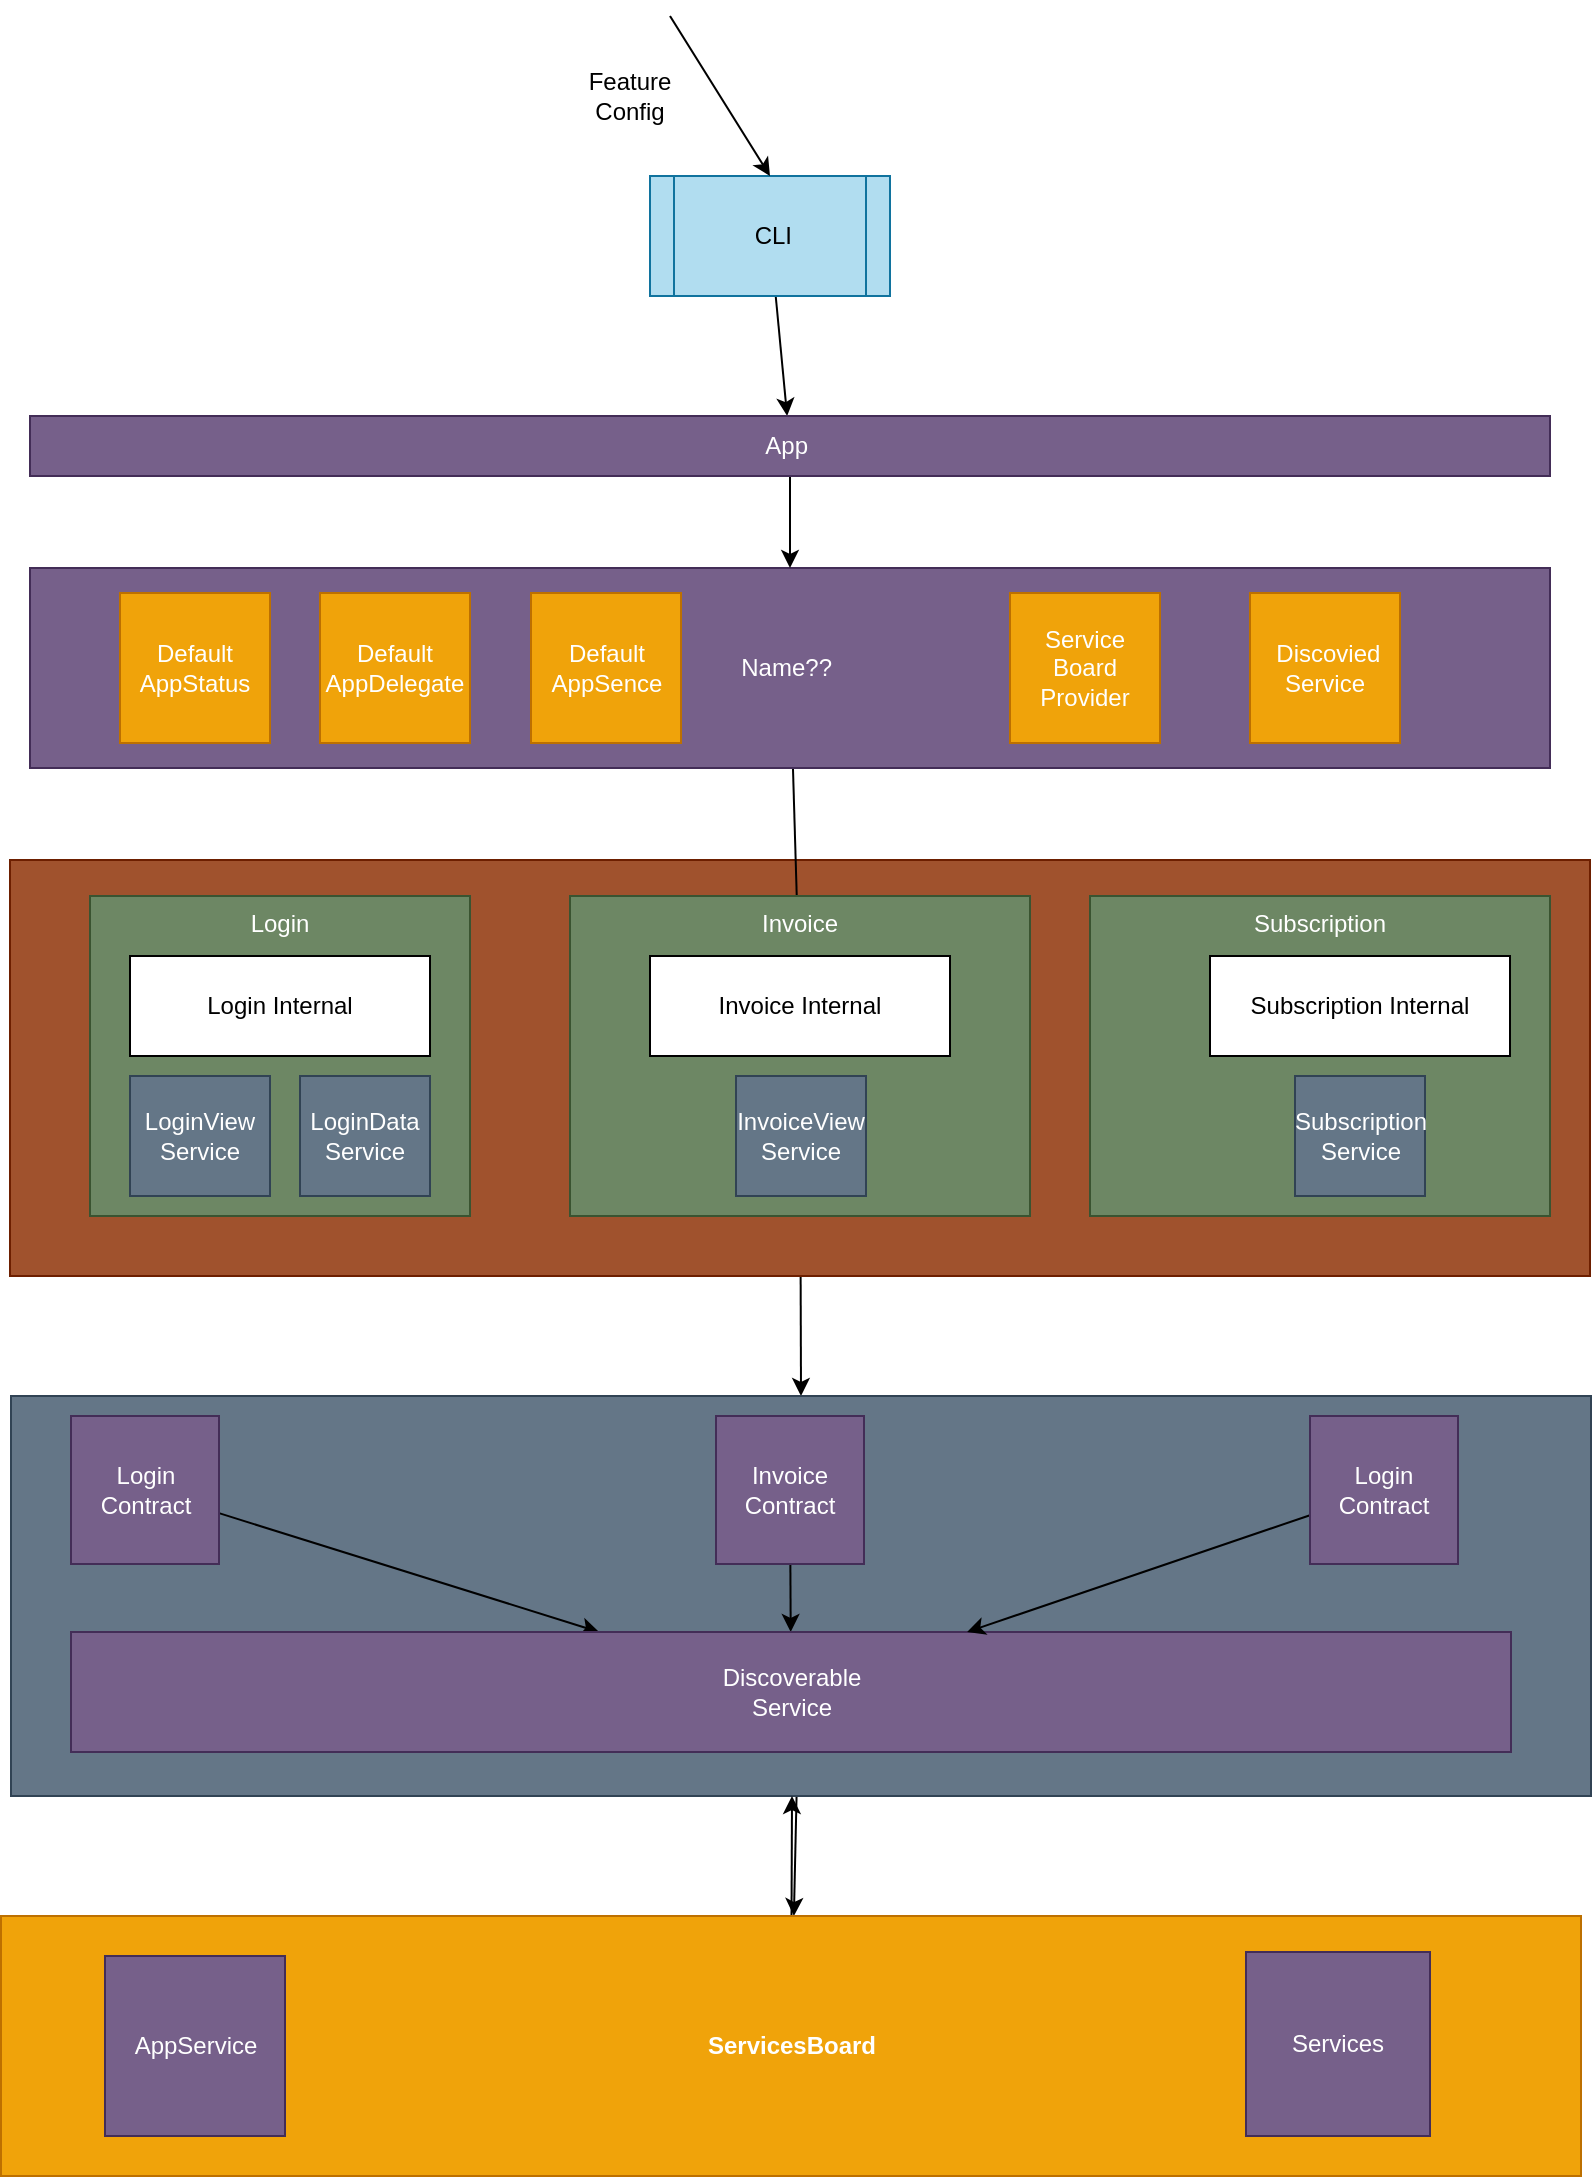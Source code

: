 <mxfile>
    <diagram id="x38oW-rwYkI-MGM0Nh5z" name="Page-1">
        <mxGraphModel dx="934" dy="2027" grid="1" gridSize="10" guides="1" tooltips="1" connect="1" arrows="1" fold="1" page="1" pageScale="1" pageWidth="850" pageHeight="1100" math="0" shadow="0">
            <root>
                <mxCell id="0"/>
                <mxCell id="1" parent="0"/>
                <mxCell id="63" value="" style="edgeStyle=none;html=1;entryX=0.5;entryY=0;entryDx=0;entryDy=0;" edge="1" parent="1" source="3" target="2">
                    <mxGeometry relative="1" as="geometry"/>
                </mxCell>
                <mxCell id="3" value="" style="rounded=0;whiteSpace=wrap;html=1;fillColor=#a0522d;strokeColor=#6D1F00;fontColor=#ffffff;" parent="1" vertex="1">
                    <mxGeometry x="30" y="12" width="790" height="208" as="geometry"/>
                </mxCell>
                <mxCell id="16" value="Login" style="rounded=0;whiteSpace=wrap;html=1;verticalAlign=top;fillColor=#6d8764;strokeColor=#3A5431;fontColor=#ffffff;" parent="1" vertex="1">
                    <mxGeometry x="70" y="30" width="190" height="160" as="geometry"/>
                </mxCell>
                <mxCell id="70" value="" style="edgeStyle=none;html=1;" edge="1" parent="1" source="2" target="7">
                    <mxGeometry relative="1" as="geometry"/>
                </mxCell>
                <mxCell id="2" value="" style="rounded=0;whiteSpace=wrap;html=1;fillColor=#647687;strokeColor=#314354;fontColor=#ffffff;" parent="1" vertex="1">
                    <mxGeometry x="30.5" y="280" width="790" height="200" as="geometry"/>
                </mxCell>
                <mxCell id="64" value="" style="edgeStyle=none;html=1;" edge="1" parent="1" source="7">
                    <mxGeometry relative="1" as="geometry">
                        <mxPoint x="421" y="480" as="targetPoint"/>
                    </mxGeometry>
                </mxCell>
                <mxCell id="7" value="&lt;b&gt;&lt;font color=&quot;#ffffff&quot;&gt;ServicesBoard&lt;/font&gt;&lt;/b&gt;" style="rounded=0;whiteSpace=wrap;html=1;fillColor=#f0a30a;strokeColor=#BD7000;fontColor=#000000;" parent="1" vertex="1">
                    <mxGeometry x="25.5" y="540" width="790" height="130" as="geometry"/>
                </mxCell>
                <mxCell id="62" value="" style="edgeStyle=none;html=1;" edge="1" parent="1" source="8" target="44">
                    <mxGeometry relative="1" as="geometry"/>
                </mxCell>
                <mxCell id="8" value="Name??&amp;nbsp;" style="rounded=0;whiteSpace=wrap;html=1;strokeColor=#432D57;fillColor=#76608a;fontColor=#ffffff;" parent="1" vertex="1">
                    <mxGeometry x="40" y="-134" width="760" height="100" as="geometry"/>
                </mxCell>
                <mxCell id="10" value="&lt;font color=&quot;#ffffff&quot;&gt;Default AppStatus&lt;br&gt;&lt;/font&gt;" style="whiteSpace=wrap;html=1;aspect=fixed;fillColor=#f0a30a;strokeColor=#BD7000;fontColor=#000000;" parent="1" vertex="1">
                    <mxGeometry x="85" y="-121.5" width="75" height="75" as="geometry"/>
                </mxCell>
                <mxCell id="12" value="" style="edgeStyle=none;html=1;" parent="1" source="11" target="58" edge="1">
                    <mxGeometry relative="1" as="geometry">
                        <mxPoint x="380" y="-180" as="targetPoint"/>
                    </mxGeometry>
                </mxCell>
                <mxCell id="11" value="&amp;nbsp;CLI" style="shape=process;whiteSpace=wrap;html=1;backgroundOutline=1;fillColor=#b1ddf0;strokeColor=#10739e;" parent="1" vertex="1">
                    <mxGeometry x="350" y="-330" width="120" height="60" as="geometry"/>
                </mxCell>
                <mxCell id="13" value="Feature Config" style="text;html=1;strokeColor=none;fillColor=none;align=center;verticalAlign=middle;whiteSpace=wrap;rounded=0;" parent="1" vertex="1">
                    <mxGeometry x="320" y="-380" width="40" height="20" as="geometry"/>
                </mxCell>
                <mxCell id="18" value="Invoice" style="rounded=0;whiteSpace=wrap;html=1;verticalAlign=top;fillColor=#6d8764;strokeColor=#3A5431;fontColor=#ffffff;" parent="1" vertex="1">
                    <mxGeometry x="310" y="30" width="230" height="160" as="geometry"/>
                </mxCell>
                <mxCell id="21" value="" style="endArrow=classic;html=1;entryX=0.5;entryY=0;entryDx=0;entryDy=0;" parent="1" edge="1" target="11">
                    <mxGeometry width="50" height="50" relative="1" as="geometry">
                        <mxPoint x="360" y="-410" as="sourcePoint"/>
                        <mxPoint x="360" y="-270" as="targetPoint"/>
                    </mxGeometry>
                </mxCell>
                <mxCell id="67" value="" style="edgeStyle=none;html=1;" edge="1" parent="1" source="25" target="52">
                    <mxGeometry relative="1" as="geometry"/>
                </mxCell>
                <mxCell id="25" value="Login&lt;br&gt;Contract" style="whiteSpace=wrap;html=1;aspect=fixed;fillColor=#76608a;strokeColor=#432D57;fontColor=#ffffff;" parent="1" vertex="1">
                    <mxGeometry x="60.5" y="290" width="74" height="74" as="geometry"/>
                </mxCell>
                <mxCell id="26" value="&lt;font color=&quot;#ffffff&quot;&gt;&amp;nbsp;Discovied&lt;br&gt;Service&lt;/font&gt;" style="whiteSpace=wrap;html=1;aspect=fixed;fillColor=#f0a30a;strokeColor=#BD7000;fontColor=#000000;" parent="1" vertex="1">
                    <mxGeometry x="650" y="-121.5" width="75" height="75" as="geometry"/>
                </mxCell>
                <mxCell id="68" value="" style="edgeStyle=none;html=1;" edge="1" parent="1" source="27" target="52">
                    <mxGeometry relative="1" as="geometry"/>
                </mxCell>
                <mxCell id="27" value="Invoice&lt;br&gt;Contract" style="whiteSpace=wrap;html=1;aspect=fixed;fillColor=#76608a;strokeColor=#432D57;fontColor=#ffffff;" parent="1" vertex="1">
                    <mxGeometry x="383" y="290" width="74" height="74" as="geometry"/>
                </mxCell>
                <mxCell id="40" value="LoginView&lt;br&gt;Service" style="rounded=0;whiteSpace=wrap;html=1;fillColor=#647687;strokeColor=#314354;fontColor=#ffffff;" vertex="1" parent="1">
                    <mxGeometry x="90" y="120" width="70" height="60" as="geometry"/>
                </mxCell>
                <mxCell id="41" value="LoginData&lt;br&gt;Service" style="rounded=0;whiteSpace=wrap;html=1;fillColor=#647687;strokeColor=#314354;fontColor=#ffffff;" vertex="1" parent="1">
                    <mxGeometry x="175" y="120" width="65" height="60" as="geometry"/>
                </mxCell>
                <mxCell id="43" value="Login Internal" style="rounded=0;whiteSpace=wrap;html=1;" vertex="1" parent="1">
                    <mxGeometry x="90" y="60" width="150" height="50" as="geometry"/>
                </mxCell>
                <mxCell id="44" value="Invoice Internal" style="rounded=0;whiteSpace=wrap;html=1;" vertex="1" parent="1">
                    <mxGeometry x="350" y="60" width="150" height="50" as="geometry"/>
                </mxCell>
                <mxCell id="45" value="Subscription" style="rounded=0;whiteSpace=wrap;html=1;verticalAlign=top;fillColor=#6d8764;strokeColor=#3A5431;fontColor=#ffffff;" vertex="1" parent="1">
                    <mxGeometry x="570" y="30" width="230" height="160" as="geometry"/>
                </mxCell>
                <mxCell id="47" value="InvoiceView&lt;br&gt;Service" style="rounded=0;whiteSpace=wrap;html=1;fillColor=#647687;strokeColor=#314354;fontColor=#ffffff;" vertex="1" parent="1">
                    <mxGeometry x="393" y="120" width="65" height="60" as="geometry"/>
                </mxCell>
                <mxCell id="49" value="Subscription Internal" style="rounded=0;whiteSpace=wrap;html=1;" vertex="1" parent="1">
                    <mxGeometry x="630" y="60" width="150" height="50" as="geometry"/>
                </mxCell>
                <mxCell id="51" value="Subscription&lt;br&gt;Service" style="rounded=0;whiteSpace=wrap;html=1;fillColor=#647687;strokeColor=#314354;fontColor=#ffffff;" vertex="1" parent="1">
                    <mxGeometry x="672.5" y="120" width="65" height="60" as="geometry"/>
                </mxCell>
                <mxCell id="52" value="Discoverable&lt;br&gt;Service" style="rounded=0;whiteSpace=wrap;html=1;fillColor=#76608a;strokeColor=#432D57;fontColor=#ffffff;" vertex="1" parent="1">
                    <mxGeometry x="60.5" y="398" width="720" height="60" as="geometry"/>
                </mxCell>
                <mxCell id="69" value="" style="edgeStyle=none;html=1;" edge="1" parent="1" source="53" target="52">
                    <mxGeometry relative="1" as="geometry"/>
                </mxCell>
                <mxCell id="53" value="Login&lt;br&gt;Contract" style="whiteSpace=wrap;html=1;aspect=fixed;fillColor=#76608a;strokeColor=#432D57;fontColor=#ffffff;" vertex="1" parent="1">
                    <mxGeometry x="680" y="290" width="74" height="74" as="geometry"/>
                </mxCell>
                <mxCell id="55" value="&lt;font color=&quot;#ffffff&quot;&gt;Service&lt;br&gt;Board&lt;br&gt;Provider&lt;br&gt;&lt;/font&gt;" style="whiteSpace=wrap;html=1;aspect=fixed;fillColor=#f0a30a;strokeColor=#BD7000;fontColor=#000000;" vertex="1" parent="1">
                    <mxGeometry x="530" y="-121.5" width="75" height="75" as="geometry"/>
                </mxCell>
                <mxCell id="56" value="&lt;font color=&quot;#ffffff&quot;&gt;Default AppDelegate&lt;br&gt;&lt;/font&gt;" style="whiteSpace=wrap;html=1;aspect=fixed;fillColor=#f0a30a;strokeColor=#BD7000;fontColor=#000000;" vertex="1" parent="1">
                    <mxGeometry x="185" y="-121.5" width="75" height="75" as="geometry"/>
                </mxCell>
                <mxCell id="57" value="&lt;font color=&quot;#ffffff&quot;&gt;Default AppSence&lt;br&gt;&lt;/font&gt;" style="whiteSpace=wrap;html=1;aspect=fixed;fillColor=#f0a30a;strokeColor=#BD7000;fontColor=#000000;" vertex="1" parent="1">
                    <mxGeometry x="290.5" y="-121.5" width="75" height="75" as="geometry"/>
                </mxCell>
                <mxCell id="61" value="" style="edgeStyle=none;html=1;" edge="1" parent="1" source="58" target="8">
                    <mxGeometry relative="1" as="geometry"/>
                </mxCell>
                <mxCell id="58" value="App&amp;nbsp;" style="rounded=0;whiteSpace=wrap;html=1;strokeColor=#432D57;fillColor=#76608a;fontColor=#ffffff;" vertex="1" parent="1">
                    <mxGeometry x="40" y="-210" width="760" height="30" as="geometry"/>
                </mxCell>
                <mxCell id="65" value="AppService" style="whiteSpace=wrap;html=1;aspect=fixed;fillColor=#76608a;strokeColor=#432D57;fontColor=#ffffff;" vertex="1" parent="1">
                    <mxGeometry x="77.5" y="560" width="90" height="90" as="geometry"/>
                </mxCell>
                <mxCell id="66" value="Services" style="whiteSpace=wrap;html=1;aspect=fixed;fillColor=#76608a;strokeColor=#432D57;fontColor=#ffffff;" vertex="1" parent="1">
                    <mxGeometry x="648" y="558" width="92" height="92" as="geometry"/>
                </mxCell>
            </root>
        </mxGraphModel>
    </diagram>
</mxfile>